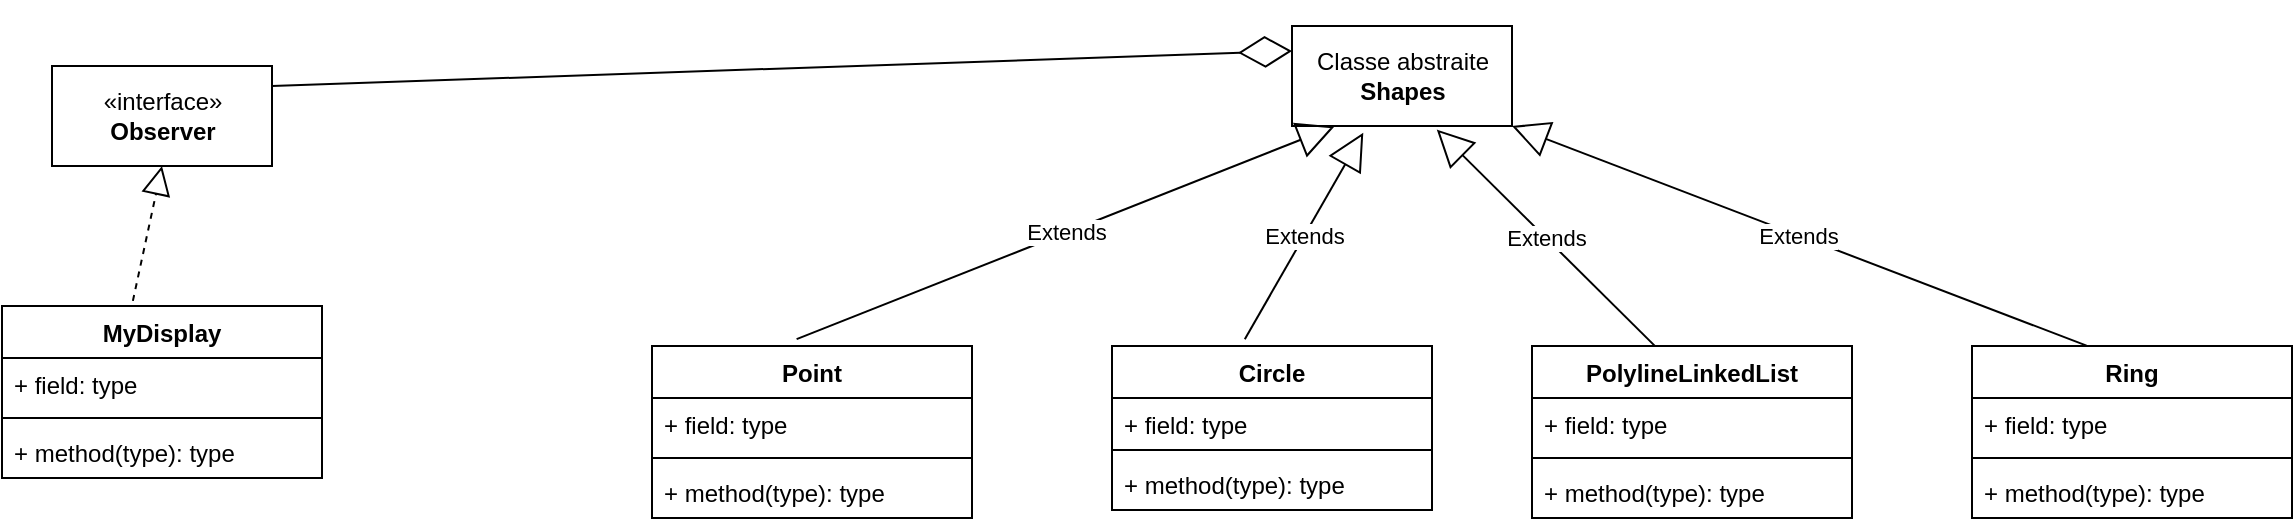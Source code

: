 <mxfile version="15.9.6" type="device"><diagram id="2u-ibGme26PxTKMOiSfr" name="Page-1"><mxGraphModel dx="1038" dy="547" grid="1" gridSize="10" guides="1" tooltips="1" connect="1" arrows="1" fold="1" page="1" pageScale="1" pageWidth="827" pageHeight="1169" math="0" shadow="0"><root><mxCell id="0"/><mxCell id="1" parent="0"/><mxCell id="xAfs11r8dCS9OSuXnxxN-7" value="Point" style="swimlane;fontStyle=1;align=center;verticalAlign=top;childLayout=stackLayout;horizontal=1;startSize=26;horizontalStack=0;resizeParent=1;resizeParentMax=0;resizeLast=0;collapsible=1;marginBottom=0;" vertex="1" parent="1"><mxGeometry x="460" y="280" width="160" height="86" as="geometry"/></mxCell><mxCell id="xAfs11r8dCS9OSuXnxxN-8" value="+ field: type" style="text;strokeColor=none;fillColor=none;align=left;verticalAlign=top;spacingLeft=4;spacingRight=4;overflow=hidden;rotatable=0;points=[[0,0.5],[1,0.5]];portConstraint=eastwest;" vertex="1" parent="xAfs11r8dCS9OSuXnxxN-7"><mxGeometry y="26" width="160" height="26" as="geometry"/></mxCell><mxCell id="xAfs11r8dCS9OSuXnxxN-9" value="" style="line;strokeWidth=1;fillColor=none;align=left;verticalAlign=middle;spacingTop=-1;spacingLeft=3;spacingRight=3;rotatable=0;labelPosition=right;points=[];portConstraint=eastwest;" vertex="1" parent="xAfs11r8dCS9OSuXnxxN-7"><mxGeometry y="52" width="160" height="8" as="geometry"/></mxCell><mxCell id="xAfs11r8dCS9OSuXnxxN-10" value="+ method(type): type" style="text;strokeColor=none;fillColor=none;align=left;verticalAlign=top;spacingLeft=4;spacingRight=4;overflow=hidden;rotatable=0;points=[[0,0.5],[1,0.5]];portConstraint=eastwest;" vertex="1" parent="xAfs11r8dCS9OSuXnxxN-7"><mxGeometry y="60" width="160" height="26" as="geometry"/></mxCell><mxCell id="xAfs11r8dCS9OSuXnxxN-11" value="Circle" style="swimlane;fontStyle=1;align=center;verticalAlign=top;childLayout=stackLayout;horizontal=1;startSize=26;horizontalStack=0;resizeParent=1;resizeParentMax=0;resizeLast=0;collapsible=1;marginBottom=0;" vertex="1" parent="1"><mxGeometry x="690" y="280" width="160" height="82" as="geometry"/></mxCell><mxCell id="xAfs11r8dCS9OSuXnxxN-12" value="+ field: type" style="text;strokeColor=none;fillColor=none;align=left;verticalAlign=top;spacingLeft=4;spacingRight=4;overflow=hidden;rotatable=0;points=[[0,0.5],[1,0.5]];portConstraint=eastwest;" vertex="1" parent="xAfs11r8dCS9OSuXnxxN-11"><mxGeometry y="26" width="160" height="22" as="geometry"/></mxCell><mxCell id="xAfs11r8dCS9OSuXnxxN-13" value="" style="line;strokeWidth=1;fillColor=none;align=left;verticalAlign=middle;spacingTop=-1;spacingLeft=3;spacingRight=3;rotatable=0;labelPosition=right;points=[];portConstraint=eastwest;" vertex="1" parent="xAfs11r8dCS9OSuXnxxN-11"><mxGeometry y="48" width="160" height="8" as="geometry"/></mxCell><mxCell id="xAfs11r8dCS9OSuXnxxN-14" value="+ method(type): type" style="text;strokeColor=none;fillColor=none;align=left;verticalAlign=top;spacingLeft=4;spacingRight=4;overflow=hidden;rotatable=0;points=[[0,0.5],[1,0.5]];portConstraint=eastwest;" vertex="1" parent="xAfs11r8dCS9OSuXnxxN-11"><mxGeometry y="56" width="160" height="26" as="geometry"/></mxCell><mxCell id="xAfs11r8dCS9OSuXnxxN-15" value="PolylineLinkedList" style="swimlane;fontStyle=1;align=center;verticalAlign=top;childLayout=stackLayout;horizontal=1;startSize=26;horizontalStack=0;resizeParent=1;resizeParentMax=0;resizeLast=0;collapsible=1;marginBottom=0;" vertex="1" parent="1"><mxGeometry x="900" y="280" width="160" height="86" as="geometry"/></mxCell><mxCell id="xAfs11r8dCS9OSuXnxxN-16" value="+ field: type" style="text;strokeColor=none;fillColor=none;align=left;verticalAlign=top;spacingLeft=4;spacingRight=4;overflow=hidden;rotatable=0;points=[[0,0.5],[1,0.5]];portConstraint=eastwest;" vertex="1" parent="xAfs11r8dCS9OSuXnxxN-15"><mxGeometry y="26" width="160" height="26" as="geometry"/></mxCell><mxCell id="xAfs11r8dCS9OSuXnxxN-17" value="" style="line;strokeWidth=1;fillColor=none;align=left;verticalAlign=middle;spacingTop=-1;spacingLeft=3;spacingRight=3;rotatable=0;labelPosition=right;points=[];portConstraint=eastwest;" vertex="1" parent="xAfs11r8dCS9OSuXnxxN-15"><mxGeometry y="52" width="160" height="8" as="geometry"/></mxCell><mxCell id="xAfs11r8dCS9OSuXnxxN-18" value="+ method(type): type" style="text;strokeColor=none;fillColor=none;align=left;verticalAlign=top;spacingLeft=4;spacingRight=4;overflow=hidden;rotatable=0;points=[[0,0.5],[1,0.5]];portConstraint=eastwest;" vertex="1" parent="xAfs11r8dCS9OSuXnxxN-15"><mxGeometry y="60" width="160" height="26" as="geometry"/></mxCell><mxCell id="xAfs11r8dCS9OSuXnxxN-19" value="Ring" style="swimlane;fontStyle=1;align=center;verticalAlign=top;childLayout=stackLayout;horizontal=1;startSize=26;horizontalStack=0;resizeParent=1;resizeParentMax=0;resizeLast=0;collapsible=1;marginBottom=0;" vertex="1" parent="1"><mxGeometry x="1120" y="280" width="160" height="86" as="geometry"/></mxCell><mxCell id="xAfs11r8dCS9OSuXnxxN-20" value="+ field: type" style="text;strokeColor=none;fillColor=none;align=left;verticalAlign=top;spacingLeft=4;spacingRight=4;overflow=hidden;rotatable=0;points=[[0,0.5],[1,0.5]];portConstraint=eastwest;" vertex="1" parent="xAfs11r8dCS9OSuXnxxN-19"><mxGeometry y="26" width="160" height="26" as="geometry"/></mxCell><mxCell id="xAfs11r8dCS9OSuXnxxN-21" value="" style="line;strokeWidth=1;fillColor=none;align=left;verticalAlign=middle;spacingTop=-1;spacingLeft=3;spacingRight=3;rotatable=0;labelPosition=right;points=[];portConstraint=eastwest;" vertex="1" parent="xAfs11r8dCS9OSuXnxxN-19"><mxGeometry y="52" width="160" height="8" as="geometry"/></mxCell><mxCell id="xAfs11r8dCS9OSuXnxxN-22" value="+ method(type): type" style="text;strokeColor=none;fillColor=none;align=left;verticalAlign=top;spacingLeft=4;spacingRight=4;overflow=hidden;rotatable=0;points=[[0,0.5],[1,0.5]];portConstraint=eastwest;" vertex="1" parent="xAfs11r8dCS9OSuXnxxN-19"><mxGeometry y="60" width="160" height="26" as="geometry"/></mxCell><mxCell id="xAfs11r8dCS9OSuXnxxN-23" value="Classe abstraite&lt;br&gt;&lt;b&gt;Shapes&lt;/b&gt;" style="html=1;" vertex="1" parent="1"><mxGeometry x="780" y="120" width="110" height="50" as="geometry"/></mxCell><mxCell id="xAfs11r8dCS9OSuXnxxN-24" value="«interface»&lt;br&gt;&lt;b&gt;Observer&lt;/b&gt;" style="html=1;" vertex="1" parent="1"><mxGeometry x="160" y="140" width="110" height="50" as="geometry"/></mxCell><mxCell id="xAfs11r8dCS9OSuXnxxN-25" value="MyDisplay" style="swimlane;fontStyle=1;align=center;verticalAlign=top;childLayout=stackLayout;horizontal=1;startSize=26;horizontalStack=0;resizeParent=1;resizeParentMax=0;resizeLast=0;collapsible=1;marginBottom=0;" vertex="1" parent="1"><mxGeometry x="135" y="260" width="160" height="86" as="geometry"/></mxCell><mxCell id="xAfs11r8dCS9OSuXnxxN-26" value="+ field: type" style="text;strokeColor=none;fillColor=none;align=left;verticalAlign=top;spacingLeft=4;spacingRight=4;overflow=hidden;rotatable=0;points=[[0,0.5],[1,0.5]];portConstraint=eastwest;" vertex="1" parent="xAfs11r8dCS9OSuXnxxN-25"><mxGeometry y="26" width="160" height="26" as="geometry"/></mxCell><mxCell id="xAfs11r8dCS9OSuXnxxN-27" value="" style="line;strokeWidth=1;fillColor=none;align=left;verticalAlign=middle;spacingTop=-1;spacingLeft=3;spacingRight=3;rotatable=0;labelPosition=right;points=[];portConstraint=eastwest;" vertex="1" parent="xAfs11r8dCS9OSuXnxxN-25"><mxGeometry y="52" width="160" height="8" as="geometry"/></mxCell><mxCell id="xAfs11r8dCS9OSuXnxxN-28" value="+ method(type): type" style="text;strokeColor=none;fillColor=none;align=left;verticalAlign=top;spacingLeft=4;spacingRight=4;overflow=hidden;rotatable=0;points=[[0,0.5],[1,0.5]];portConstraint=eastwest;" vertex="1" parent="xAfs11r8dCS9OSuXnxxN-25"><mxGeometry y="60" width="160" height="26" as="geometry"/></mxCell><mxCell id="xAfs11r8dCS9OSuXnxxN-29" value="" style="endArrow=block;dashed=1;endFill=0;endSize=12;html=1;rounded=0;entryX=0.5;entryY=1;entryDx=0;entryDy=0;exitX=0.409;exitY=-0.03;exitDx=0;exitDy=0;exitPerimeter=0;" edge="1" parent="1" source="xAfs11r8dCS9OSuXnxxN-25" target="xAfs11r8dCS9OSuXnxxN-24"><mxGeometry width="160" relative="1" as="geometry"><mxPoint x="100" y="230" as="sourcePoint"/><mxPoint x="260" y="230" as="targetPoint"/></mxGeometry></mxCell><mxCell id="xAfs11r8dCS9OSuXnxxN-30" value="Extends" style="endArrow=block;endSize=16;endFill=0;html=1;rounded=0;entryX=0.193;entryY=1.004;entryDx=0;entryDy=0;entryPerimeter=0;exitX=0.452;exitY=-0.04;exitDx=0;exitDy=0;exitPerimeter=0;" edge="1" parent="1" source="xAfs11r8dCS9OSuXnxxN-7" target="xAfs11r8dCS9OSuXnxxN-23"><mxGeometry width="160" relative="1" as="geometry"><mxPoint x="520" y="230" as="sourcePoint"/><mxPoint x="680" y="230" as="targetPoint"/></mxGeometry></mxCell><mxCell id="xAfs11r8dCS9OSuXnxxN-32" value="Extends" style="endArrow=block;endSize=16;endFill=0;html=1;rounded=0;entryX=0.324;entryY=1.068;entryDx=0;entryDy=0;entryPerimeter=0;exitX=0.415;exitY=-0.041;exitDx=0;exitDy=0;exitPerimeter=0;" edge="1" parent="1" source="xAfs11r8dCS9OSuXnxxN-11" target="xAfs11r8dCS9OSuXnxxN-23"><mxGeometry width="160" relative="1" as="geometry"><mxPoint x="740" y="260" as="sourcePoint"/><mxPoint x="900" y="260" as="targetPoint"/></mxGeometry></mxCell><mxCell id="xAfs11r8dCS9OSuXnxxN-33" value="Extends" style="endArrow=block;endSize=16;endFill=0;html=1;rounded=0;entryX=0.658;entryY=1.036;entryDx=0;entryDy=0;entryPerimeter=0;exitX=0.383;exitY=-0.002;exitDx=0;exitDy=0;exitPerimeter=0;" edge="1" parent="1" source="xAfs11r8dCS9OSuXnxxN-15" target="xAfs11r8dCS9OSuXnxxN-23"><mxGeometry width="160" relative="1" as="geometry"><mxPoint x="940" y="250" as="sourcePoint"/><mxPoint x="1100" y="250" as="targetPoint"/></mxGeometry></mxCell><mxCell id="xAfs11r8dCS9OSuXnxxN-34" value="Extends" style="endArrow=block;endSize=16;endFill=0;html=1;rounded=0;entryX=1;entryY=1;entryDx=0;entryDy=0;exitX=0.358;exitY=-0.002;exitDx=0;exitDy=0;exitPerimeter=0;" edge="1" parent="1" source="xAfs11r8dCS9OSuXnxxN-19" target="xAfs11r8dCS9OSuXnxxN-23"><mxGeometry width="160" relative="1" as="geometry"><mxPoint x="1080" y="230" as="sourcePoint"/><mxPoint x="1240" y="230" as="targetPoint"/></mxGeometry></mxCell><mxCell id="xAfs11r8dCS9OSuXnxxN-36" value="" style="endArrow=diamondThin;endFill=0;endSize=24;html=1;rounded=0;entryX=0;entryY=0.25;entryDx=0;entryDy=0;" edge="1" parent="1" target="xAfs11r8dCS9OSuXnxxN-23"><mxGeometry width="160" relative="1" as="geometry"><mxPoint x="270" y="150" as="sourcePoint"/><mxPoint x="430" y="150" as="targetPoint"/></mxGeometry></mxCell></root></mxGraphModel></diagram></mxfile>